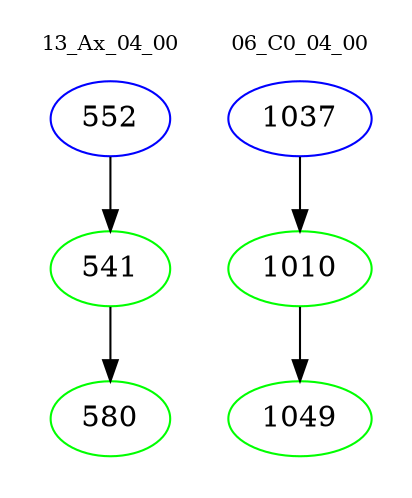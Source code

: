 digraph{
subgraph cluster_0 {
color = white
label = "13_Ax_04_00";
fontsize=10;
T0_552 [label="552", color="blue"]
T0_552 -> T0_541 [color="black"]
T0_541 [label="541", color="green"]
T0_541 -> T0_580 [color="black"]
T0_580 [label="580", color="green"]
}
subgraph cluster_1 {
color = white
label = "06_C0_04_00";
fontsize=10;
T1_1037 [label="1037", color="blue"]
T1_1037 -> T1_1010 [color="black"]
T1_1010 [label="1010", color="green"]
T1_1010 -> T1_1049 [color="black"]
T1_1049 [label="1049", color="green"]
}
}
